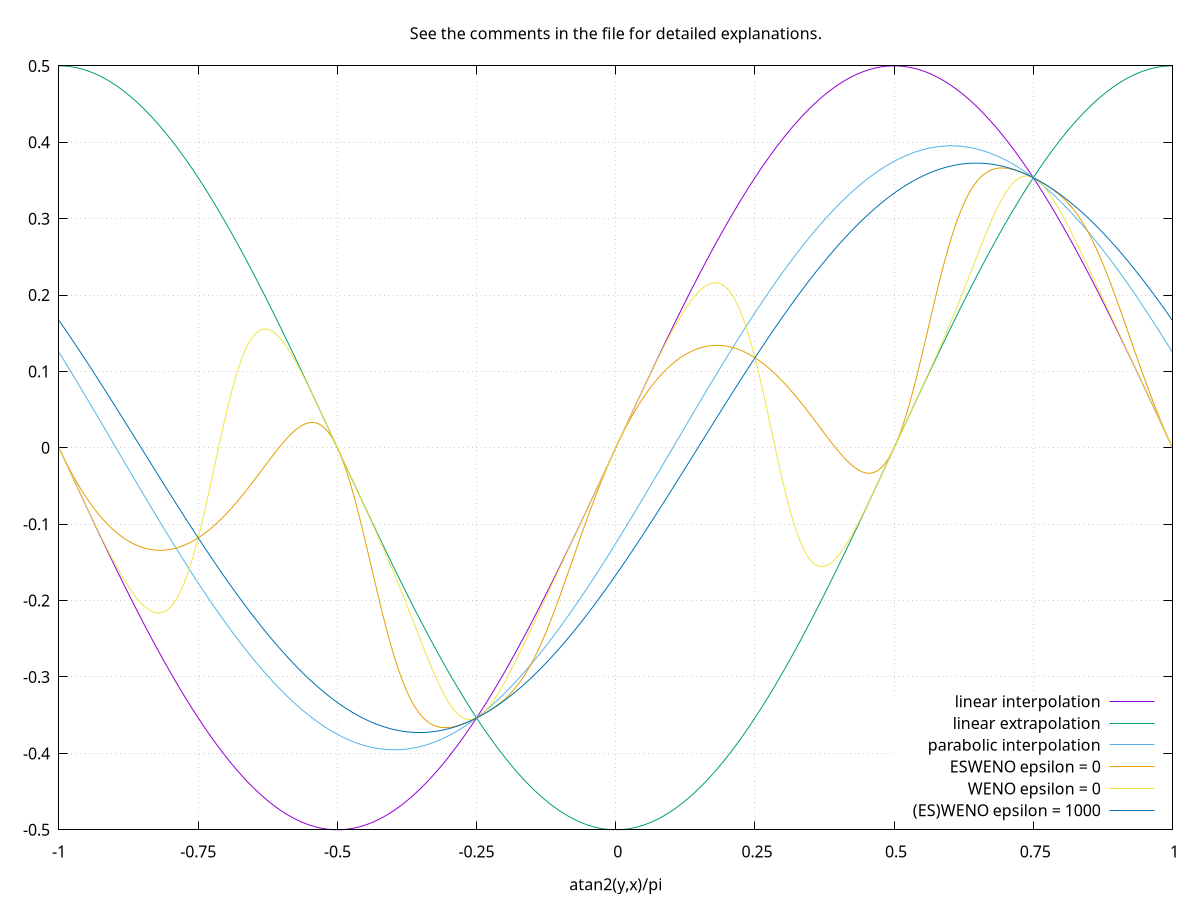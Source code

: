 #!/usr/bin/gnuplot -persist

# Note_0: Equation numbers according to Yamaleev, Carpenter, Journal of Computational Physics 228 (2009) 3025–3047

# Let's focus on i-th cell. We can shift our data vector in such a way:
#   u_i = 0
#   u_{i-1} = x = r * cos(phi)
#   u_(i+1) = y = r * sin(phi)
# Now, for simplicity we may put r = 1

# We're looking for the value at a point placed in a middle point between u_i and
# u_{i+1}, let's call it f = u_{i+1/2}

# Simple Linear interpolation to a middle point between u_i and u_{i+1}
# gives f = y/2 = sin(phi)/2

# An extrapolation to the same point from u_i and u_{i-1} gives
# f = -x/2 = -cos(phi)/2

# Any sane interpolation based on the points u_{i-1}, u_{i} and u_{i+1}
# should return values between -x/2, y/2 (inclusive).

# We can also fit a parabola to these three points and get
# f = (3y - x)/8 = (3sin(phi) - cos(phi)/8

# Now let's calculate beta_0 and beta_1 (Eq. 20) and tau (Eq. 22)
b0(x,y) = y**2
b1(x,y) = x**2
tau(x,y) = (x+y)**2

# We have two prescriptions for weights.
# Classic WENO (alpha_0 and alpha_1, Eq. 19)
# with e = epsilon (numerical safety factor)
wa0(x,y,e) = 2. / 3. / (e + b0(x,y))**2
wa1(x,y,e) = 1. / 3. / (e + b1(x,y))**2

# Or ESWENO (alpha_0 and alpha_1, Eq. 21)
sa0(x,y,e) = 2. / 3. * (1 + tau(x,y) / (e + b0(x,y)))
sa1(x,y,e) = 1. / 3. * (1 + tau(x,y) / (e + b1(x,y)))

# Now we can calculate w^0_{j+1/2} (Eq. 18) for both cases (WENO and ESWENO,
# respectively). Note that w^1 = 1 - w^0 and we don't have to define it explicitly:
ww0(x,y,e) = wa0(x,y,e) / (wa0(x,y,e) + wa1(x,y,e))
sw0(x,y,e) = sa0(x,y,e) / (sa0(x,y,e) + sa1(x,y,e))

# Finally we can evaluate y or f^W_{j+1/2} (Eq. 14 and 15, WENO and ESWENO,
# respectively)
wf(x,y,e)=ww0(x,y,e)*y/2 - (1-ww0(x,y,e))*x/2
sf(x,y,e)=sw0(x,y,e)*y/2 - (1-sw0(x,y,e))*x/2

# Now we can plot:
# * linear interpolation
# * linear extrapolation
# * parabolic interpolation
# * ESWENO with vanishing epsilon
# * WENO  with vanishing epsilon
# * (ES)WENO dominated by epsilon (e.g. data vector consists of tiny values)

set xlabel "atan2(y,x)/pi"
set key bottom
set ytics .1
set xtics .25
set grid
set samples 1000
set title "See the comments in the file for detailed explanations."
plot [-1:1] sin(pi*x)/2 title "linear interpolation", \
  cos(pi*x)/(-2) title "linear extrapolation", \
  (3*sin(pi*x)-cos(pi*x))/8 title "parabolic interpolation", \
  sf(cos(pi*x), sin(pi*x), 0.) title "ESWENO epsilon = 0", \
  wf(cos(pi*x), sin(pi*x), 0.) title "WENO epsilon = 0", \
  sf(cos(pi*x), sin(pi*x), 1000.) title "(ES)WENO epsilon = 1000"

# Interpretation:
# * Points at angles -pi/4 and 3pi/4 represent reconstruction of linear
#   slope - all schemes should cross them. The slope there comes from the
#   choice of weights (2/3 and 1/3 for (ES)WENO, Eq. 20)
# * (ES)WENO returning 0 for angles 0, +/-pi/2 and +/-pi represent the
#   property that tries to preserve sharp steps by extending the
#   interpolation from the less sloppy pair of points - that's why (ES)WENO
#   curves touch linear "interpolation" and "extrapolation" curves.
# * The value at angle pi/4 corresponds to reconstruction of local minimum
#   (u_j < min(u_{j-1}, u_{j+1}) and at -3pi/4 we have a local maximum
#   (u_j > max(u_{j-1}, u_{j+1}).
# * When epsilon is chosen too big, the scheme degrades to something close
#   to parabolic interpolation and cannot recontruct sharp steps.
